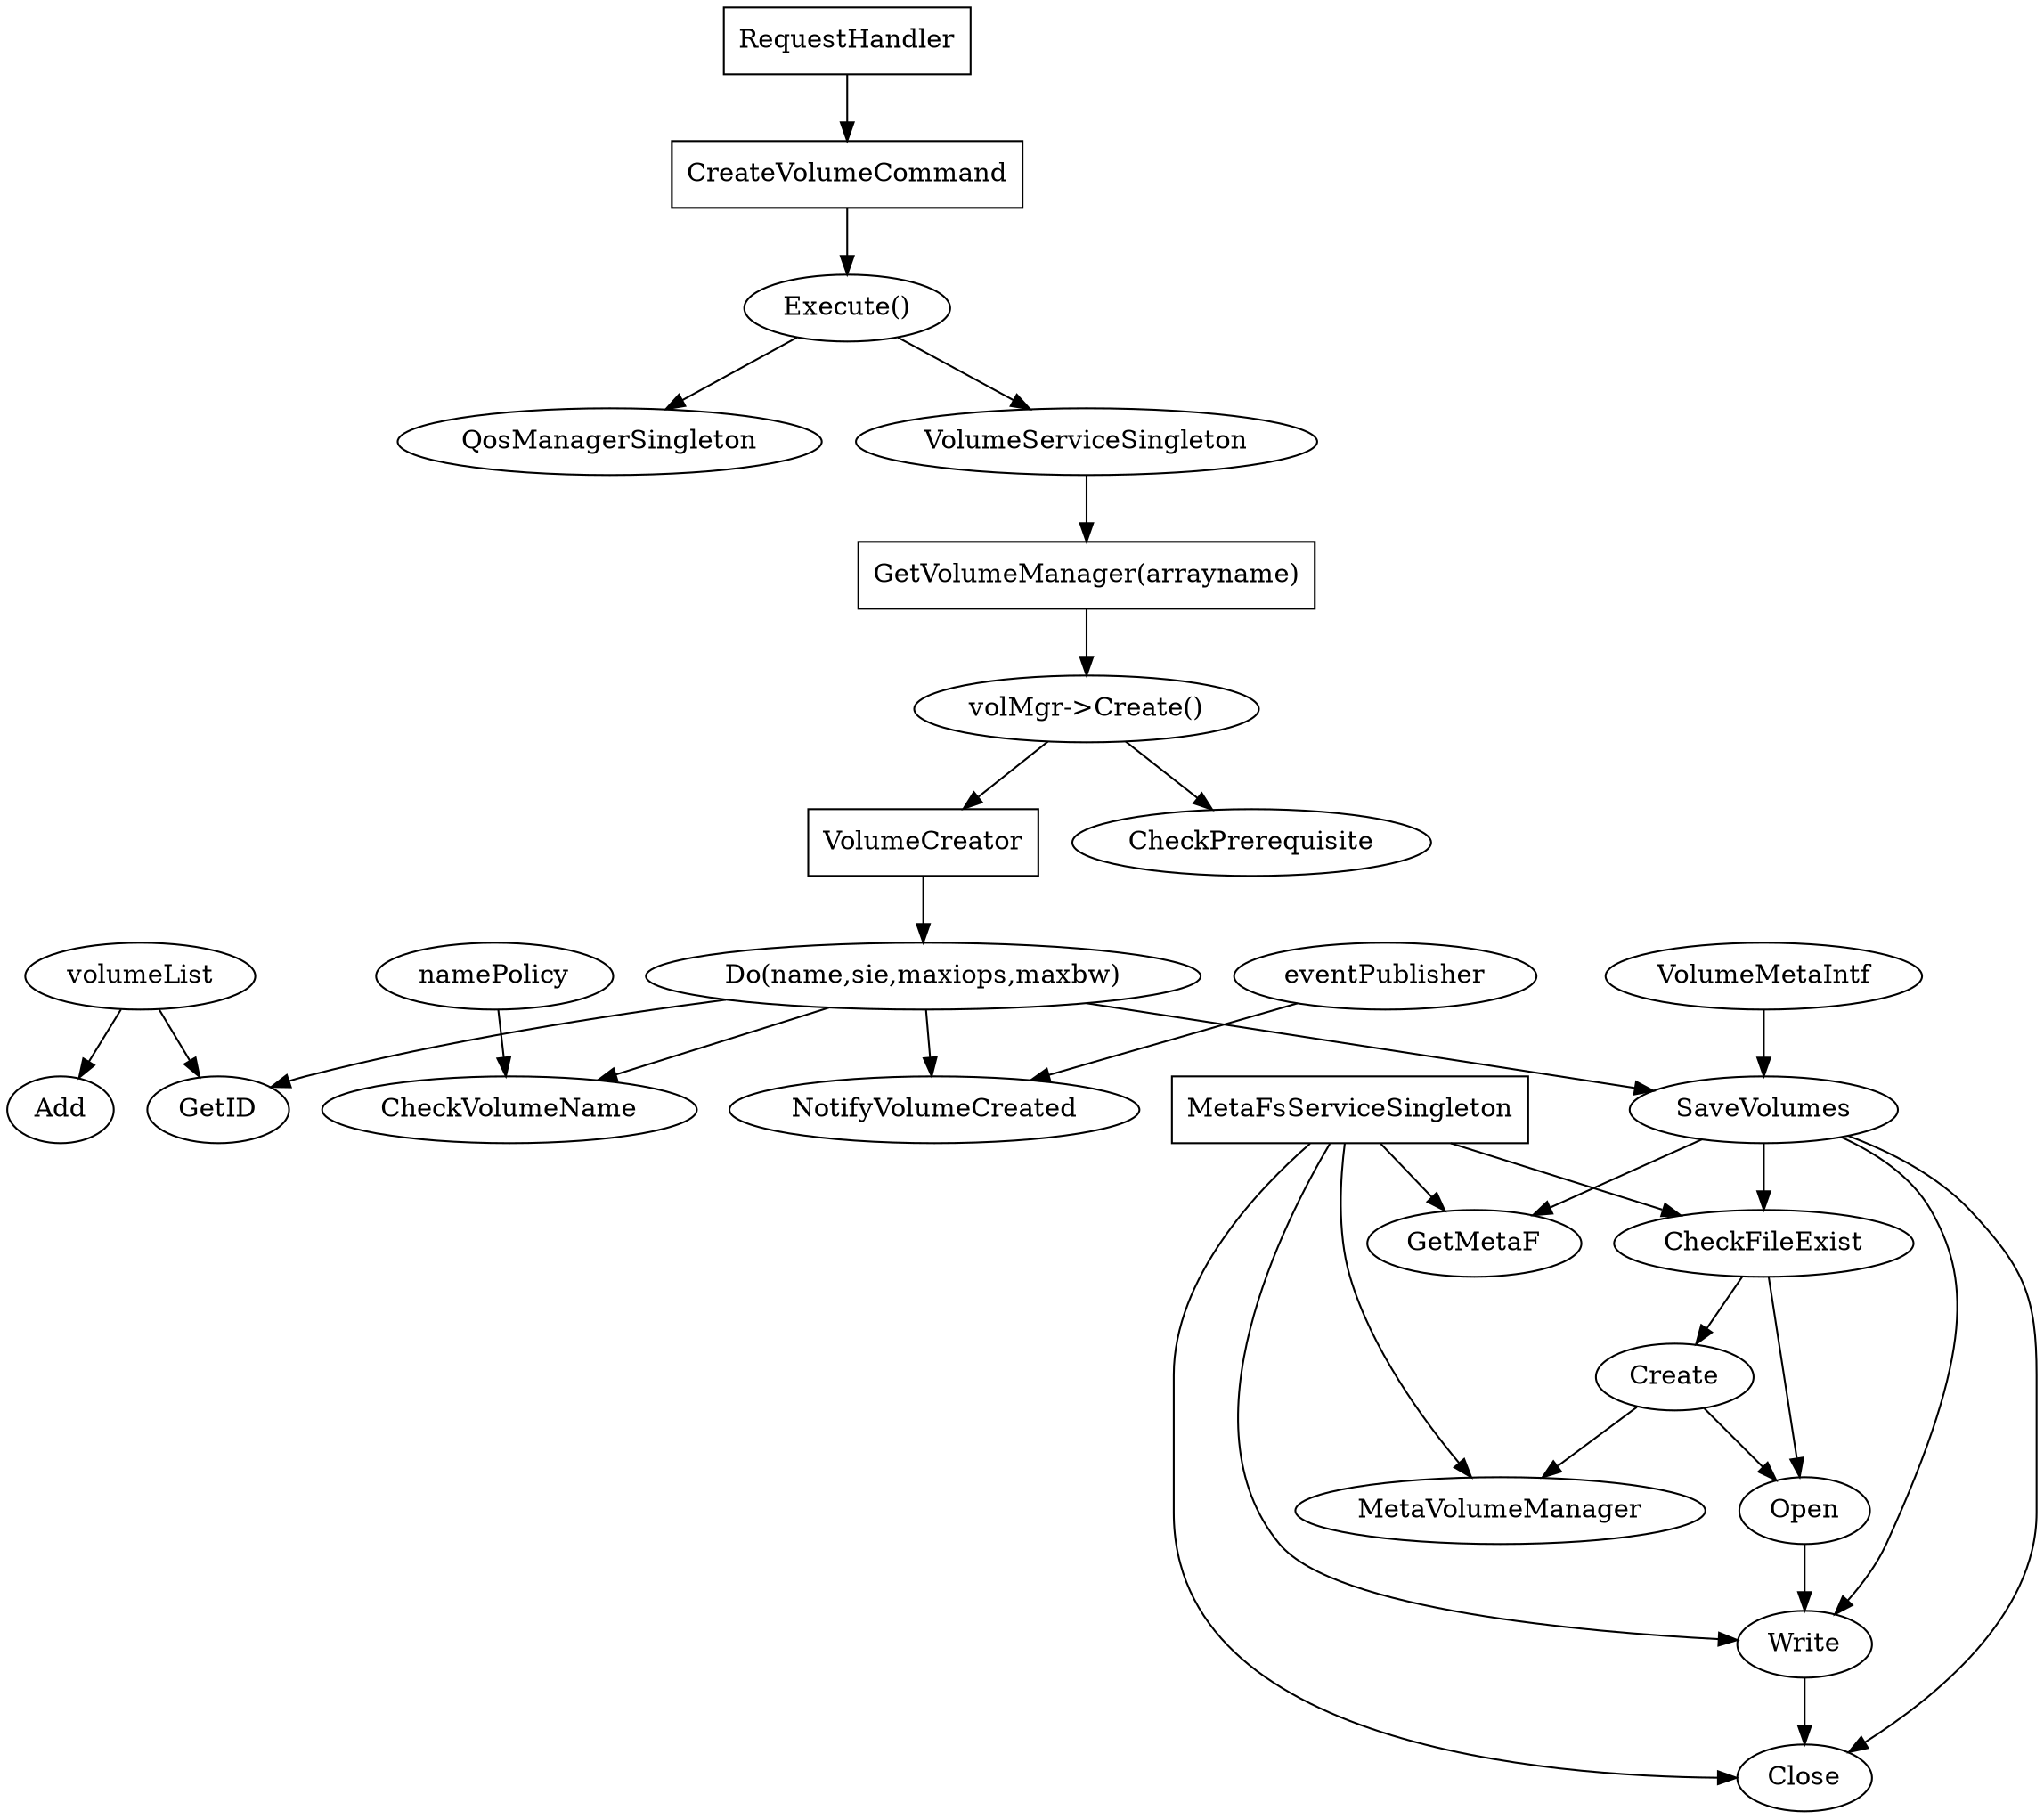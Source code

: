 digraph G {
    RequestHandler	[shape="box"]
    CreateVolumeCommand [shape="box"]
    Execute[label="Execute()"]
    GetVolumeManager [label="GetVolumeManager(arrayname)", shape="box"]
    create[label="volMgr->Create()"]
    VolumeCreator[shape="box"]
    Do [label="Do(name,sie,maxiops,maxbw)"]
    CheckPrerequisite
    MetaFsServiceSingleton [shape="box"]

    RequestHandler -> CreateVolumeCommand
	CreateVolumeCommand -> Execute
    Execute -> QosManagerSingleton
    Execute -> VolumeServiceSingleton
    VolumeServiceSingleton -> GetVolumeManager
    GetVolumeManager -> create
    create->VolumeCreator
    create -> CheckPrerequisite
    VolumeCreator -> Do
    namePolicy -> CheckVolumeName
    volumeList ->GetID
    Do ->  CheckVolumeName
    Do -> GetID        
    Do -> NotifyVolumeCreated
    Do -> SaveVolumes    
    volumeList -> Add
    eventPublisher -> NotifyVolumeCreated
    VolumeMetaIntf->SaveVolumes
    
    MetaFsServiceSingleton-> MetaVolumeManager 
    MetaFsServiceSingleton->{GetMetaF,CheckFileExist,Write,Close} 
    SaveVolumes -> GetMetaF
    SaveVolumes -> CheckFileExist
    SaveVolumes -> Write
    SaveVolumes -> Close
    CheckFileExist -> Create -> Open
    CheckFileExist -> Open -> Write -> Close
    Create -> MetaVolumeManager

    

}